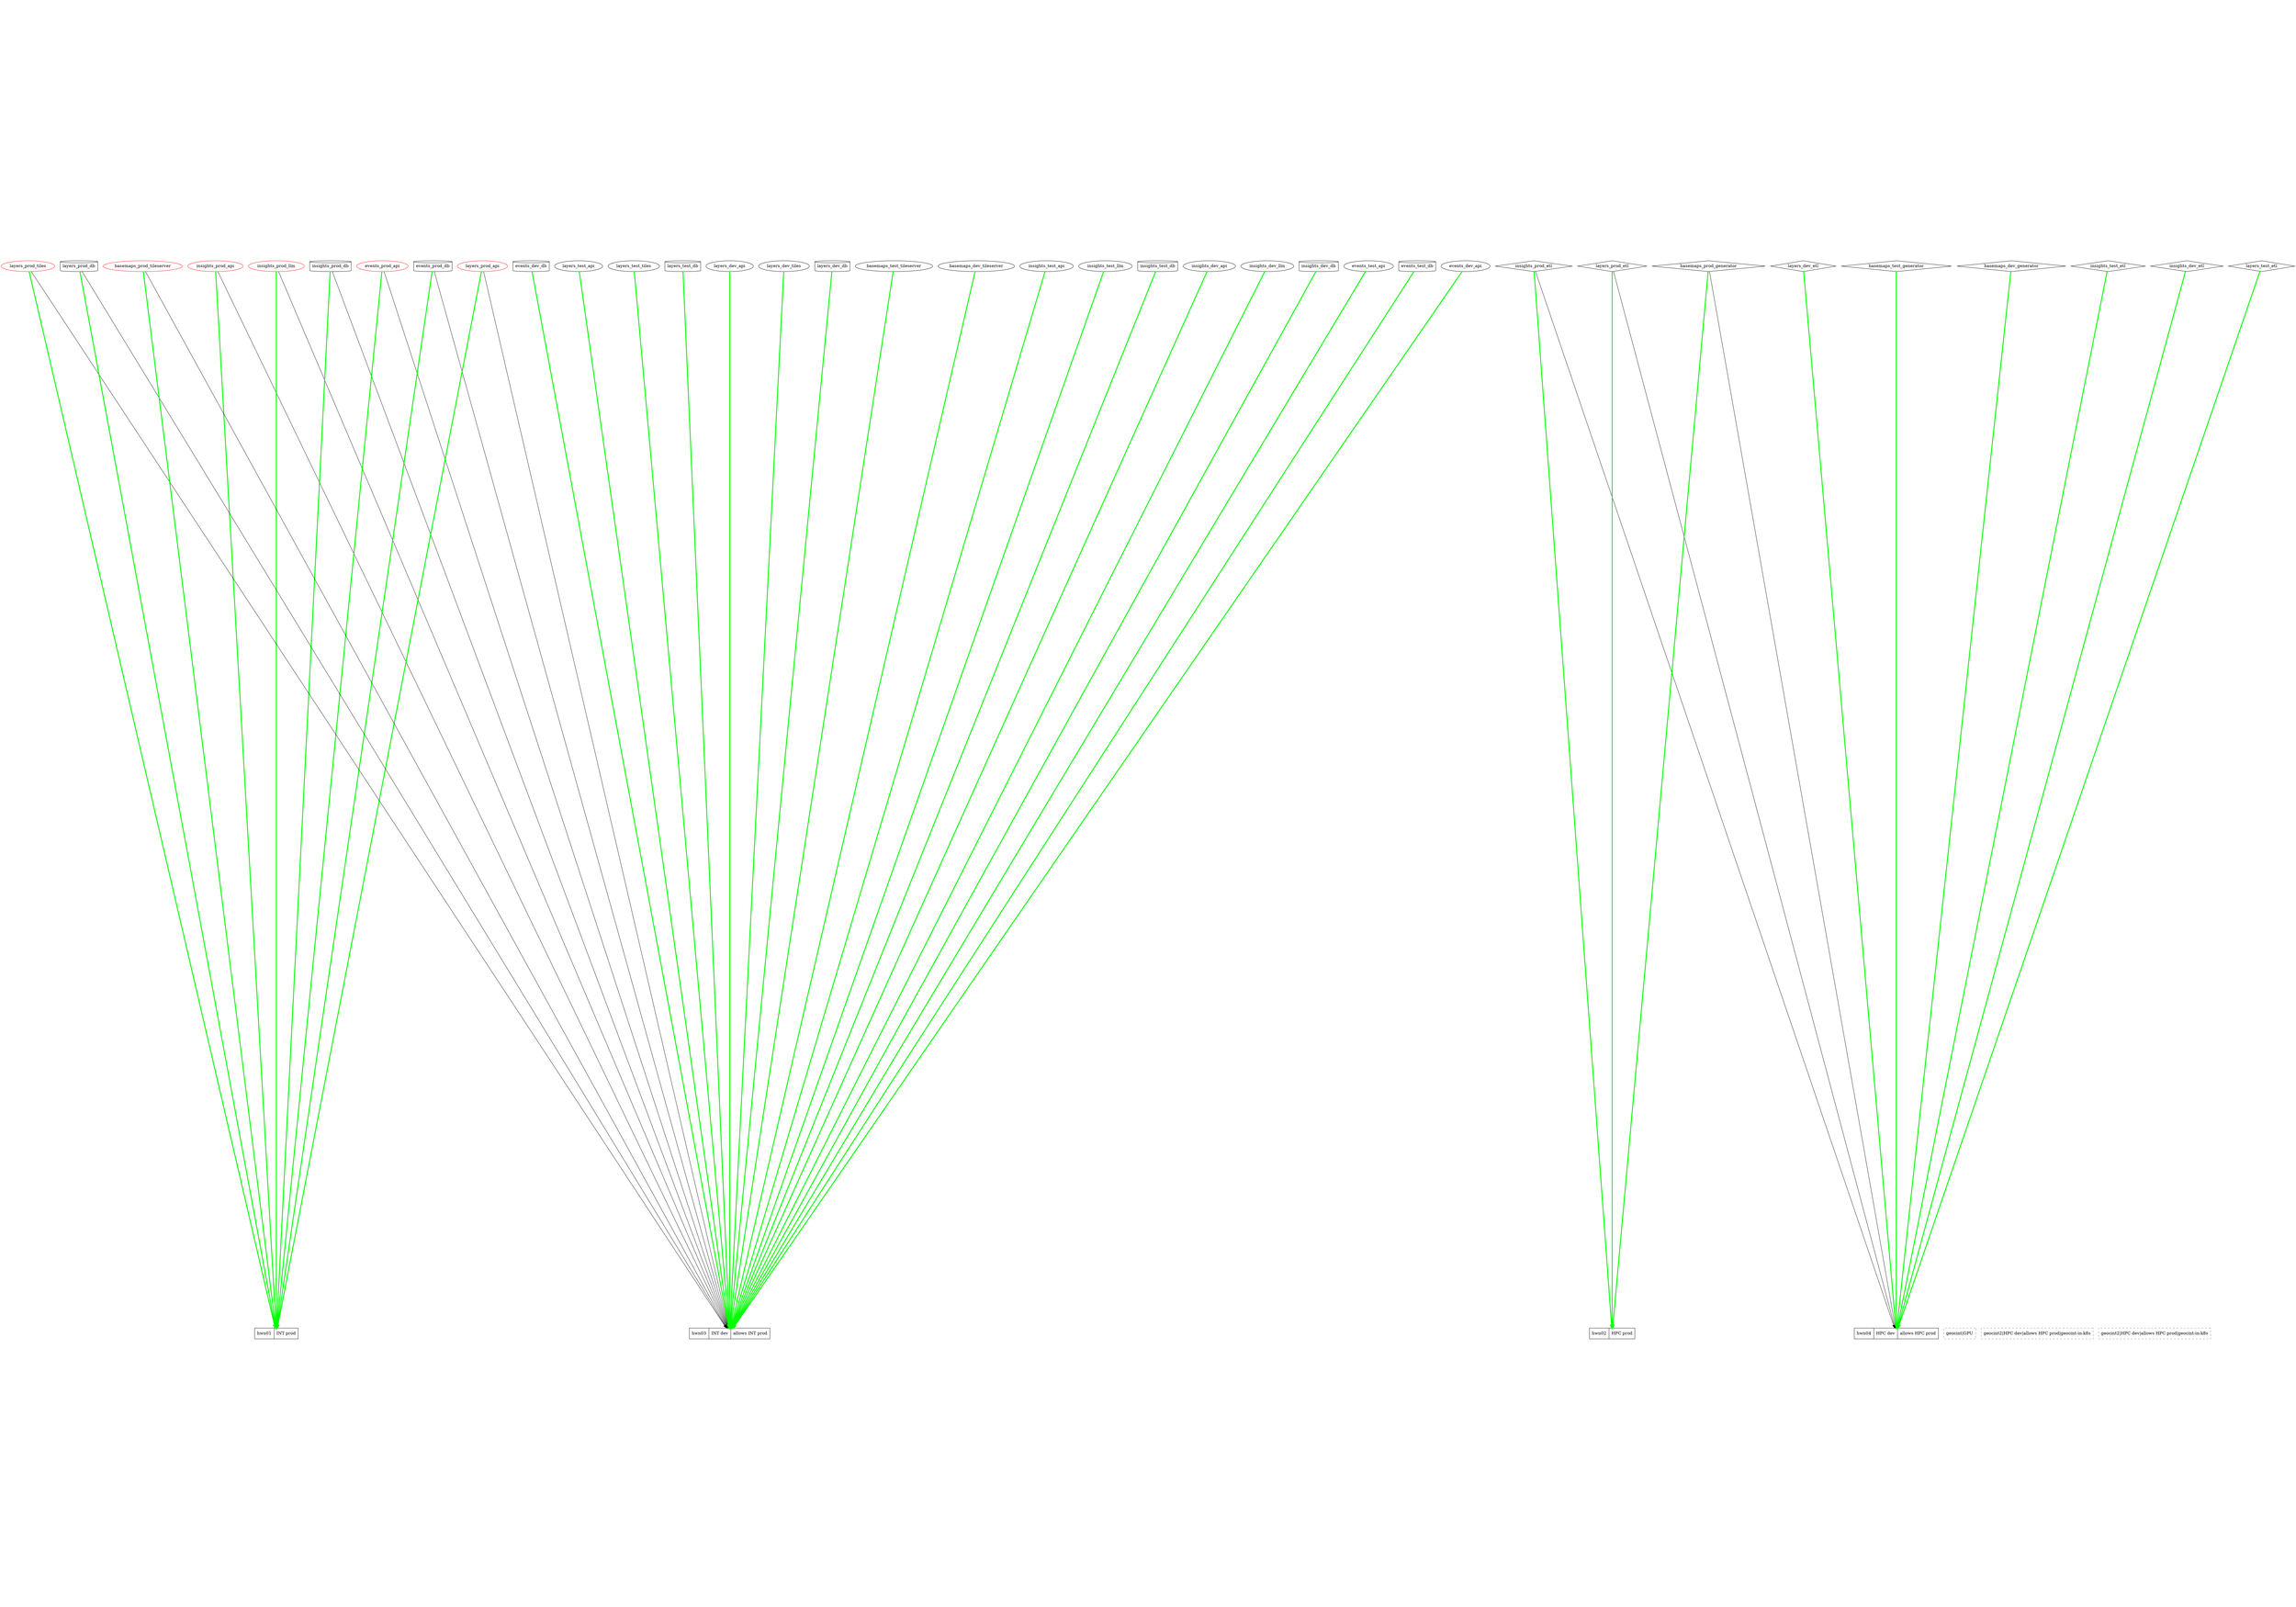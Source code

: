digraph {

  ratio=0.7
  newrank=true

  // intensive operations: db restore (test,dev)
  //                       basemap (any)

  subgraph apps {
    node[shape=ellipse]

    subgraph insights {
      
      //style=dashed
      //label="insights"
    
      subgraph insights_prod {
        insights_prod_api[color=red]
        insights_prod_llm[color=red]
        insights_prod_db[shape=cylinder]
        insights_prod_etl[shape=diamond]
      }
      subgraph insights_test {
        insights_test_api
        insights_test_llm
        insights_test_db[shape=cylinder]
        insights_test_etl[shape=diamond]
      }
      subgraph insights_dev {
        insights_dev_api
        insights_dev_llm
        insights_dev_db[shape=cylinder]
        insights_dev_etl[shape=diamond]
      }
    }

    subgraph eventapi {
      //style=dashed
      //label="events"

      subgraph events_prod {
        events_prod_api[color=red]
        events_prod_db[shape=cylinder]
      }
      subgraph events_test {
        events_test_api
        events_test_db[shape=cylinder]
      }
      subgraph events_dev {
        events_dev_api
        events_dev_db[shape=cylinder]
      }
    }

    subgraph layersapi {
      //style=dashed
      //label="layers"
      subgraph layers_prod {
        layers_prod_api[color=red]
        layers_prod_tiles[color=red]
        layers_prod_db[shape=cylinder]
        layers_prod_etl[shape=diamond]
      }
      subgraph layers_test {
        layers_test_api
        layers_test_tiles
        layers_test_db[shape=cylinder]
        layers_test_etl[shape=diamond]
      }
      subgraph layers_dev {
        layers_dev_api
        layers_dev_tiles
        layers_dev_db[shape=cylinder]
        layers_dev_etl[shape=diamond]
      }

    }

    subgraph basemaps { 
      // style=dashed
      // label=basemaps

      subgraph basemaps_prod {
        basemaps_prod_tileserver[color=red]
        basemaps_prod_generator[shape=diamond]
      }
      subgraph basemaps_test {
        basemaps_test_tileserver
        basemaps_test_generator[shape=diamond]
      }
      subgraph basemaps_dev {
        basemaps_dev_tileserver
        basemaps_dev_generator[shape=diamond]
      }
    }
  }


  subgraph k8s {
    node[shape=record]
    rank=same

    hwn01[label="hwn01|INT prod"]
    hwn02[label="hwn02|HPC prod"]
    hwn03[label="hwn03|INT dev|allows INT prod"]
    hwn04[label="hwn04|HPC dev|allows HPC prod"]

    subgraph k8s_future {
      rank=sink
      node[shape=rectangle,style=dashed,color="#00000080"]
      
      geocint[label="geocint|GPU"]
      geocint2[label="geocint2|HPC dev|allows HPC prod|geocint-in-k8s"]
      mustang[label="geocint2|HPC dev|allows HPC prod|geocint-in-k8s"]
    }
  }
  
  // tiering 1
  subgraph preferred_placement {
    edge[color=green,penwidth=3]
    
    subgraph preferred_placement_interactive_prod {    
      insights_prod_api -> hwn01
      insights_prod_llm -> hwn01
      insights_prod_db  -> hwn01
      
      events_prod_api -> hwn01
      events_prod_db -> hwn01
        
      layers_prod_api -> hwn01
      layers_prod_tiles -> hwn01
      layers_prod_db -> hwn01
        
      basemaps_prod_tileserver -> hwn01
    }
    
    subgraph preferred_placement_interactive_test {    
      insights_test_api -> hwn03
      insights_test_llm -> hwn03
      insights_test_db  -> hwn03
      
      events_test_api -> hwn03
      events_test_db -> hwn03
        
      layers_test_api -> hwn03
      layers_test_tiles -> hwn03
      layers_test_db -> hwn03
        
      basemaps_test_tileserver -> hwn03
    }
    
    subgraph preferred_placement_interactive_dev {    
      insights_dev_api -> hwn03
      insights_dev_llm -> hwn03
      insights_dev_db  -> hwn03
      
      events_dev_api -> hwn03
      events_dev_db -> hwn03
        
      layers_dev_api -> hwn03
      layers_dev_tiles -> hwn03
      layers_dev_db -> hwn03
        
      basemaps_dev_tileserver -> hwn03
    }
   
    subgraph preferred_placement_hpc_prod {
      insights_prod_etl -> hwn02
      layers_prod_etl -> hwn02
      basemaps_prod_generator -> hwn02
    }

    subgraph preferred_placement_hpc_test {
      insights_test_etl -> hwn04
      layers_test_etl -> hwn04
      basemaps_test_generator -> hwn04
    } 

    subgraph preferred_placement_hpc_dev {
      insights_dev_etl -> hwn04
      layers_dev_etl -> hwn04
      basemaps_dev_generator -> hwn04
    } 
  }

  subgraph secondary_placement {
    subgraph secondary_placement_interactive_prod {    
      insights_prod_api -> hwn03
      insights_prod_llm -> hwn03
      insights_prod_db  -> hwn03
      
      events_prod_api -> hwn03
      events_prod_db -> hwn03
        
      layers_prod_api -> hwn03
      layers_prod_tiles -> hwn03
      layers_prod_db -> hwn03
        
      basemaps_prod_tileserver -> hwn03
    }

  /*
    subgraph secondary_placement_interactive_test {    
      insights_test_api -> hwn04
      insights_test_llm -> hwn04
      insights_test_db  -> hwn04
      
      events_test_api -> hwn04
      events_test_db -> hwn04
        
      layers_test_api -> hwn04
      layers_test_tiles -> hwn04
      layers_test_db -> hwn04
        
      basemaps_test_tileserver -> hwn04
    }
    
    subgraph secondary_placement_interactive_dev {    
      insights_dev_api -> hwn04
      insights_dev_llm -> hwn04
      insights_dev_db  -> hwn04
      
      events_dev_api -> hwn04
      events_dev_db -> hwn04
        
      layers_dev_api -> hwn04
      layers_dev_tiles -> hwn04
      layers_dev_db -> hwn04
        
      basemaps_dev_tileserver -> hwn04
    }

    */
    
    subgraph secondary_placement_hpc_prod {
      insights_prod_etl -> hwn04
      layers_prod_etl -> hwn04
      basemaps_prod_generator -> hwn04
    }

  }

  /*
  subgraph cluster_legend {
    label = Legend

    app[shape=ellipse]
    node_preferred[label="preferred node", shape=rectangle]
    node_allowed[label="allowed node", shape=rectangle]

    app -> node_preferred[color=green,penwidth=3]
    app -> node_allowed

    database[shape=cylinder]
    etl[shape=diamond]
  }
  */

}
